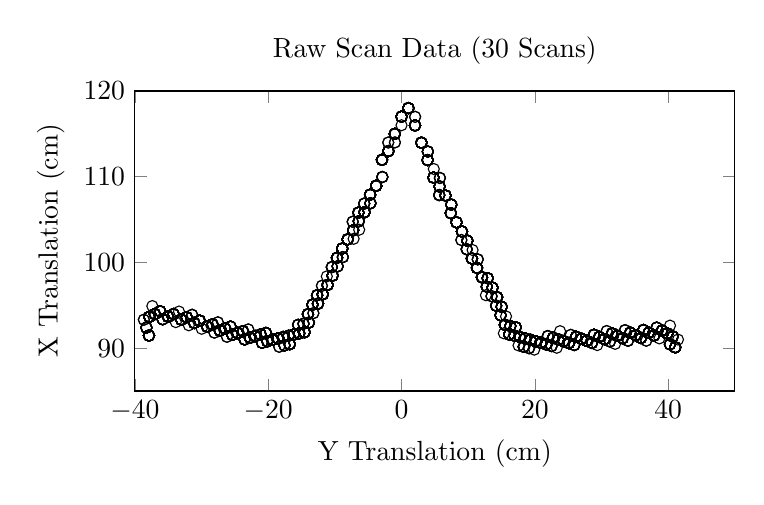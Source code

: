 % This file was created by matlab2tikz v0.4.0.
% Copyright (c) 2008--2013, Nico Schlömer <nico.schloemer@gmail.com>
% All rights reserved.
% 
% The latest updates can be retrieved from
%   http://www.mathworks.com/matlabcentral/fileexchange/22022-matlab2tikz
% where you can also make suggestions and rate matlab2tikz.
% 
% 
% 
\begin{tikzpicture}

\begin{axis}[%
width=3.0in,
height=1.5in,
scale only axis,
xmin=-40,
xmax=50,
xlabel={Y Translation (cm)},
ymin=85,
ymax=120,
ylabel={X Translation (cm)},
title={Raw Scan Data (30 Scans)}
]
\addplot [
color=black,
only marks,
mark=o,
mark options={solid},
forget plot
]
table[row sep=crcr]{
41.055 90.086\\
41.055 90.086\\
41.055 90.086\\
41.469 90.996\\
41.055 90.086\\
41.055 90.086\\
41.055 90.086\\
41.055 90.086\\
41.055 90.086\\
41.055 90.086\\
41.055 90.086\\
41.055 90.086\\
41.055 90.086\\
41.055 90.086\\
41.055 90.086\\
41.055 90.086\\
41.055 90.086\\
41.055 90.086\\
41.055 90.086\\
41.055 90.086\\
41.055 90.086\\
41.055 90.086\\
41.055 90.086\\
41.055 90.086\\
41.055 90.086\\
41.055 90.086\\
41.055 90.086\\
41.055 90.086\\
41.055 90.086\\
41.055 90.086\\
};
\addplot [
color=black,
only marks,
mark=o,
mark options={solid},
forget plot
]
table[row sep=crcr]{
40.674 91.355\\
40.674 91.355\\
40.674 91.355\\
40.674 91.355\\
40.674 91.355\\
40.674 91.355\\
40.674 91.355\\
40.674 91.355\\
40.674 91.355\\
40.674 91.355\\
40.674 91.355\\
40.267 90.441\\
40.267 90.441\\
40.674 91.355\\
40.267 90.441\\
40.674 91.355\\
40.267 90.441\\
40.267 90.441\\
40.674 91.355\\
40.674 91.355\\
40.267 90.441\\
40.674 91.355\\
40.674 91.355\\
40.674 91.355\\
40.267 90.441\\
40.674 91.355\\
40.267 90.441\\
40.674 91.355\\
40.674 91.355\\
40.267 90.441\\
};
\addplot [
color=black,
only marks,
mark=o,
mark options={solid},
forget plot
]
table[row sep=crcr]{
39.875 91.706\\
39.875 91.706\\
39.875 91.706\\
39.875 91.706\\
39.875 91.706\\
39.875 91.706\\
39.875 91.706\\
39.875 91.706\\
40.274 92.623\\
39.875 91.706\\
39.875 91.706\\
39.875 91.706\\
39.875 91.706\\
39.875 91.706\\
39.875 91.706\\
39.875 91.706\\
39.875 91.706\\
39.875 91.706\\
39.875 91.706\\
39.875 91.706\\
39.875 91.706\\
39.875 91.706\\
39.875 91.706\\
39.875 91.706\\
39.875 91.706\\
39.875 91.706\\
39.875 91.706\\
39.875 91.706\\
39.875 91.706\\
39.875 91.706\\
};
\addplot [
color=black,
only marks,
mark=o,
mark options={solid},
forget plot
]
table[row sep=crcr]{
39.073 92.05\\
39.073 92.05\\
39.073 92.05\\
39.073 92.05\\
39.073 92.05\\
39.073 92.05\\
39.073 92.05\\
39.073 92.05\\
39.073 92.05\\
39.073 92.05\\
39.073 92.05\\
39.073 92.05\\
39.073 92.05\\
39.073 92.05\\
39.073 92.05\\
39.073 92.05\\
39.073 92.05\\
39.073 92.05\\
39.073 92.05\\
39.073 92.05\\
39.073 92.05\\
39.073 92.05\\
39.073 92.05\\
38.682 91.13\\
39.073 92.05\\
39.073 92.05\\
39.073 92.05\\
39.073 92.05\\
39.073 92.05\\
39.073 92.05\\
};
\addplot [
color=black,
only marks,
mark=o,
mark options={solid},
forget plot
]
table[row sep=crcr]{
37.886 91.464\\
38.268 92.388\\
37.886 91.464\\
38.268 92.388\\
37.886 91.464\\
37.886 91.464\\
37.886 91.464\\
37.886 91.464\\
38.268 92.388\\
38.268 92.388\\
37.886 91.464\\
37.886 91.464\\
37.886 91.464\\
37.886 91.464\\
37.886 91.464\\
37.886 91.464\\
37.886 91.464\\
38.268 92.388\\
38.268 92.388\\
37.886 91.464\\
37.886 91.464\\
37.886 91.464\\
37.886 91.464\\
37.886 91.464\\
37.886 91.464\\
37.886 91.464\\
37.886 91.464\\
37.886 91.464\\
37.886 91.464\\
37.886 91.464\\
};
\addplot [
color=black,
only marks,
mark=o,
mark options={solid},
forget plot
]
table[row sep=crcr]{
37.086 91.791\\
37.086 91.791\\
37.086 91.791\\
37.086 91.791\\
37.086 91.791\\
37.086 91.791\\
37.086 91.791\\
37.086 91.791\\
37.086 91.791\\
37.086 91.791\\
37.086 91.791\\
37.086 91.791\\
36.711 90.864\\
37.086 91.791\\
37.086 91.791\\
37.086 91.791\\
37.086 91.791\\
37.086 91.791\\
37.086 91.791\\
37.086 91.791\\
37.086 91.791\\
37.086 91.791\\
37.086 91.791\\
37.086 91.791\\
37.086 91.791\\
37.086 91.791\\
37.086 91.791\\
37.086 91.791\\
36.711 90.864\\
37.086 91.791\\
};
\addplot [
color=black,
only marks,
mark=o,
mark options={solid},
forget plot
]
table[row sep=crcr]{
35.917 91.181\\
36.284 92.111\\
36.284 92.111\\
36.284 92.111\\
35.917 91.181\\
35.917 91.181\\
36.284 92.111\\
35.917 91.181\\
36.284 92.111\\
35.917 91.181\\
35.917 91.181\\
36.284 92.111\\
35.917 91.181\\
35.917 91.181\\
36.284 92.111\\
35.917 91.181\\
36.284 92.111\\
36.284 92.111\\
36.284 92.111\\
35.917 91.181\\
35.917 91.181\\
36.284 92.111\\
36.284 92.111\\
36.284 92.111\\
36.284 92.111\\
35.917 91.181\\
36.284 92.111\\
35.917 91.181\\
35.917 91.181\\
35.917 91.181\\
};
\addplot [
color=black,
only marks,
mark=o,
mark options={solid},
forget plot
]
table[row sep=crcr]{
35.12 91.491\\
35.12 91.491\\
35.12 91.491\\
35.12 91.491\\
35.12 91.491\\
35.12 91.491\\
35.12 91.491\\
35.12 91.491\\
35.12 91.491\\
35.12 91.491\\
35.12 91.491\\
35.12 91.491\\
35.12 91.491\\
35.12 91.491\\
35.12 91.491\\
35.12 91.491\\
35.12 91.491\\
35.12 91.491\\
35.12 91.491\\
35.12 91.491\\
35.12 91.491\\
35.12 91.491\\
35.12 91.491\\
35.12 91.491\\
35.12 91.491\\
35.12 91.491\\
35.12 91.491\\
35.12 91.491\\
35.12 91.491\\
35.12 91.491\\
};
\addplot [
color=black,
only marks,
mark=o,
mark options={solid},
forget plot
]
table[row sep=crcr]{
34.32 91.794\\
34.32 91.794\\
34.32 91.794\\
34.32 91.794\\
34.32 91.794\\
34.32 91.794\\
34.32 91.794\\
34.32 91.794\\
34.32 91.794\\
34.32 91.794\\
34.32 91.794\\
33.97 90.857\\
34.32 91.794\\
34.32 91.794\\
34.32 91.794\\
33.97 90.857\\
34.32 91.794\\
34.32 91.794\\
34.32 91.794\\
34.32 91.794\\
34.32 91.794\\
34.32 91.794\\
34.32 91.794\\
34.32 91.794\\
34.32 91.794\\
34.32 91.794\\
34.32 91.794\\
33.97 90.857\\
34.32 91.794\\
33.97 90.857\\
};
\addplot [
color=black,
only marks,
mark=o,
mark options={solid},
forget plot
]
table[row sep=crcr]{
33.518 92.09\\
33.176 91.15\\
33.176 91.15\\
33.176 91.15\\
33.176 91.15\\
33.176 91.15\\
33.176 91.15\\
33.176 91.15\\
33.176 91.15\\
33.176 91.15\\
33.176 91.15\\
33.176 91.15\\
33.176 91.15\\
33.176 91.15\\
33.176 91.15\\
33.176 91.15\\
33.518 92.09\\
33.176 91.15\\
33.176 91.15\\
33.176 91.15\\
33.176 91.15\\
33.176 91.15\\
33.176 91.15\\
33.176 91.15\\
33.176 91.15\\
33.176 91.15\\
33.176 91.15\\
33.176 91.15\\
33.176 91.15\\
33.518 92.09\\
};
\addplot [
color=black,
only marks,
mark=o,
mark options={solid},
forget plot
]
table[row sep=crcr]{
32.379 91.436\\
32.379 91.436\\
32.379 91.436\\
32.379 91.436\\
32.379 91.436\\
32.379 91.436\\
32.379 91.436\\
32.045 90.494\\
32.379 91.436\\
32.379 91.436\\
32.379 91.436\\
32.379 91.436\\
32.379 91.436\\
32.379 91.436\\
32.379 91.436\\
32.379 91.436\\
32.379 91.436\\
32.379 91.436\\
32.379 91.436\\
32.379 91.436\\
32.379 91.436\\
32.379 91.436\\
32.379 91.436\\
32.379 91.436\\
32.379 91.436\\
32.379 91.436\\
32.379 91.436\\
32.379 91.436\\
32.379 91.436\\
32.379 91.436\\
};
\addplot [
color=black,
only marks,
mark=o,
mark options={solid},
forget plot
]
table[row sep=crcr]{
31.58 91.715\\
31.58 91.715\\
31.58 91.715\\
31.58 91.715\\
31.58 91.715\\
31.58 91.715\\
31.255 90.77\\
31.58 91.715\\
31.58 91.715\\
31.255 90.77\\
31.58 91.715\\
31.58 91.715\\
31.255 90.77\\
31.58 91.715\\
31.58 91.715\\
31.58 91.715\\
31.58 91.715\\
31.58 91.715\\
31.58 91.715\\
31.58 91.715\\
31.58 91.715\\
31.58 91.715\\
31.58 91.715\\
31.58 91.715\\
31.255 90.77\\
31.58 91.715\\
31.58 91.715\\
31.58 91.715\\
31.58 91.715\\
31.58 91.715\\
};
\addplot [
color=black,
only marks,
mark=o,
mark options={solid},
forget plot
]
table[row sep=crcr]{
30.461 91.039\\
30.461 91.039\\
30.461 91.039\\
30.779 91.987\\
30.461 91.039\\
30.461 91.039\\
30.461 91.039\\
30.461 91.039\\
30.461 91.039\\
30.461 91.039\\
30.461 91.039\\
30.461 91.039\\
30.461 91.039\\
30.461 91.039\\
30.461 91.039\\
30.461 91.039\\
30.461 91.039\\
30.461 91.039\\
30.461 91.039\\
30.461 91.039\\
30.461 91.039\\
30.779 91.987\\
30.461 91.039\\
30.461 91.039\\
30.461 91.039\\
30.461 91.039\\
30.461 91.039\\
30.461 91.039\\
30.461 91.039\\
30.461 91.039\\
};
\addplot [
color=black,
only marks,
mark=o,
mark options={solid},
forget plot
]
table[row sep=crcr]{
29.666 91.301\\
29.666 91.301\\
29.666 91.301\\
29.666 91.301\\
29.666 91.301\\
29.666 91.301\\
29.666 91.301\\
29.357 90.35\\
29.666 91.301\\
29.666 91.301\\
29.666 91.301\\
29.666 91.301\\
29.666 91.301\\
29.666 91.301\\
29.666 91.301\\
29.666 91.301\\
29.666 91.301\\
29.666 91.301\\
29.666 91.301\\
29.666 91.301\\
29.666 91.301\\
29.666 91.301\\
29.666 91.301\\
29.666 91.301\\
29.666 91.301\\
29.666 91.301\\
29.666 91.301\\
29.666 91.301\\
29.666 91.301\\
29.666 91.301\\
};
\addplot [
color=black,
only marks,
mark=o,
mark options={solid},
forget plot
]
table[row sep=crcr]{
28.868 91.557\\
28.868 91.557\\
28.567 90.603\\
28.868 91.557\\
28.567 90.603\\
28.868 91.557\\
28.567 90.603\\
28.567 90.603\\
28.868 91.557\\
28.868 91.557\\
28.868 91.557\\
28.868 91.557\\
28.868 91.557\\
28.868 91.557\\
28.567 90.603\\
28.567 90.603\\
28.868 91.557\\
28.567 90.603\\
28.567 90.603\\
28.868 91.557\\
28.868 91.557\\
28.868 91.557\\
28.868 91.557\\
28.868 91.557\\
28.567 90.603\\
28.868 91.557\\
28.868 91.557\\
28.567 90.603\\
28.868 91.557\\
28.567 90.603\\
};
\addplot [
color=black,
only marks,
mark=o,
mark options={solid},
forget plot
]
table[row sep=crcr]{
27.775 90.849\\
27.775 90.849\\
27.775 90.849\\
27.775 90.849\\
27.775 90.849\\
27.775 90.849\\
27.775 90.849\\
27.775 90.849\\
27.775 90.849\\
27.775 90.849\\
27.775 90.849\\
27.775 90.849\\
27.775 90.849\\
27.775 90.849\\
27.775 90.849\\
27.775 90.849\\
27.775 90.849\\
27.775 90.849\\
27.775 90.849\\
27.775 90.849\\
27.775 90.849\\
27.775 90.849\\
27.775 90.849\\
27.775 90.849\\
27.775 90.849\\
27.775 90.849\\
27.775 90.849\\
27.775 90.849\\
27.775 90.849\\
27.775 90.849\\
};
\addplot [
color=black,
only marks,
mark=o,
mark options={solid},
forget plot
]
table[row sep=crcr]{
26.981 91.088\\
26.981 91.088\\
26.981 91.088\\
26.981 91.088\\
26.981 91.088\\
26.981 91.088\\
26.981 91.088\\
26.981 91.088\\
26.981 91.088\\
26.981 91.088\\
26.981 91.088\\
26.981 91.088\\
26.981 91.088\\
26.981 91.088\\
26.981 91.088\\
26.981 91.088\\
26.981 91.088\\
26.981 91.088\\
26.981 91.088\\
26.981 91.088\\
26.981 91.088\\
26.981 91.088\\
26.981 91.088\\
26.981 91.088\\
26.981 91.088\\
26.981 91.088\\
26.981 91.088\\
26.981 91.088\\
26.981 91.088\\
26.981 91.088\\
};
\addplot [
color=black,
only marks,
mark=o,
mark options={solid},
forget plot
]
table[row sep=crcr]{
25.91 90.359\\
26.186 91.32\\
25.91 90.359\\
26.186 91.32\\
26.186 91.32\\
26.186 91.32\\
26.186 91.32\\
26.186 91.32\\
25.91 90.359\\
25.91 90.359\\
26.186 91.32\\
26.186 91.32\\
26.186 91.32\\
25.91 90.359\\
25.91 90.359\\
26.186 91.32\\
26.186 91.32\\
26.186 91.32\\
26.186 91.32\\
26.186 91.32\\
26.186 91.32\\
26.186 91.32\\
25.91 90.359\\
26.186 91.32\\
26.186 91.32\\
26.186 91.32\\
26.186 91.32\\
26.186 91.32\\
26.186 91.32\\
26.186 91.32\\
};
\addplot [
color=black,
only marks,
mark=o,
mark options={solid},
forget plot
]
table[row sep=crcr]{
25.12 90.581\\
25.388 91.545\\
25.388 91.545\\
25.12 90.581\\
25.12 90.581\\
25.12 90.581\\
25.12 90.581\\
25.12 90.581\\
25.12 90.581\\
25.12 90.581\\
25.12 90.581\\
25.12 90.581\\
25.12 90.581\\
25.12 90.581\\
25.12 90.581\\
25.12 90.581\\
25.12 90.581\\
25.12 90.581\\
25.12 90.581\\
25.12 90.581\\
25.12 90.581\\
25.12 90.581\\
25.12 90.581\\
25.12 90.581\\
25.12 90.581\\
25.12 90.581\\
25.12 90.581\\
25.12 90.581\\
25.12 90.581\\
25.12 90.581\\
};
\addplot [
color=black,
only marks,
mark=o,
mark options={solid},
forget plot
]
table[row sep=crcr]{
24.329 90.797\\
24.329 90.797\\
24.329 90.797\\
24.329 90.797\\
24.329 90.797\\
24.329 90.797\\
24.329 90.797\\
24.329 90.797\\
24.329 90.797\\
24.329 90.797\\
24.329 90.797\\
24.329 90.797\\
24.329 90.797\\
24.329 90.797\\
24.329 90.797\\
24.329 90.797\\
24.329 90.797\\
24.329 90.797\\
24.329 90.797\\
24.329 90.797\\
24.329 90.797\\
24.329 90.797\\
24.329 90.797\\
24.329 90.797\\
24.329 90.797\\
24.329 90.797\\
24.329 90.797\\
24.329 90.797\\
24.329 90.797\\
24.329 90.797\\
};
\addplot [
color=black,
only marks,
mark=o,
mark options={solid},
forget plot
]
table[row sep=crcr]{
23.786 91.974\\
23.536 91.006\\
23.536 91.006\\
23.536 91.006\\
23.536 91.006\\
23.536 91.006\\
23.536 91.006\\
23.536 91.006\\
23.536 91.006\\
23.536 91.006\\
23.536 91.006\\
23.536 91.006\\
23.536 91.006\\
23.536 91.006\\
23.536 91.006\\
23.536 91.006\\
23.536 91.006\\
23.536 91.006\\
23.285 90.038\\
23.536 91.006\\
23.536 91.006\\
23.536 91.006\\
23.536 91.006\\
23.536 91.006\\
23.536 91.006\\
23.536 91.006\\
23.536 91.006\\
23.536 91.006\\
23.536 91.006\\
23.536 91.006\\
};
\addplot [
color=black,
only marks,
mark=o,
mark options={solid},
forget plot
]
table[row sep=crcr]{
22.741 91.208\\
22.741 91.208\\
22.741 91.208\\
22.499 90.237\\
22.741 91.208\\
22.741 91.208\\
22.741 91.208\\
22.741 91.208\\
22.499 90.237\\
22.741 91.208\\
22.741 91.208\\
22.741 91.208\\
22.741 91.208\\
22.741 91.208\\
22.741 91.208\\
22.499 90.237\\
22.741 91.208\\
22.741 91.208\\
22.741 91.208\\
22.741 91.208\\
22.499 90.237\\
22.499 90.237\\
22.741 91.208\\
22.741 91.208\\
22.741 91.208\\
22.741 91.208\\
22.741 91.208\\
22.741 91.208\\
22.741 91.208\\
22.741 91.208\\
};
\addplot [
color=black,
only marks,
mark=o,
mark options={solid},
forget plot
]
table[row sep=crcr]{
21.71 90.43\\
21.71 90.43\\
21.71 90.43\\
21.71 90.43\\
21.944 91.403\\
21.71 90.43\\
21.71 90.43\\
21.944 91.403\\
21.71 90.43\\
21.71 90.43\\
21.71 90.43\\
21.71 90.43\\
21.71 90.43\\
21.71 90.43\\
21.71 90.43\\
21.71 90.43\\
21.71 90.43\\
21.71 90.43\\
21.71 90.43\\
21.71 90.43\\
21.71 90.43\\
21.71 90.43\\
21.71 90.43\\
21.944 91.403\\
21.71 90.43\\
21.71 90.43\\
21.944 91.403\\
21.71 90.43\\
21.71 90.43\\
21.71 90.43\\
};
\addplot [
color=black,
only marks,
mark=o,
mark options={solid},
forget plot
]
table[row sep=crcr]{
20.92 90.616\\
20.92 90.616\\
20.92 90.616\\
20.92 90.616\\
20.92 90.616\\
20.92 90.616\\
20.92 90.616\\
20.92 90.616\\
20.92 90.616\\
20.92 90.616\\
20.92 90.616\\
20.92 90.616\\
20.92 90.616\\
20.92 90.616\\
20.92 90.616\\
20.92 90.616\\
20.92 90.616\\
20.92 90.616\\
20.92 90.616\\
20.92 90.616\\
20.92 90.616\\
20.92 90.616\\
20.92 90.616\\
20.92 90.616\\
20.92 90.616\\
20.92 90.616\\
20.92 90.616\\
20.92 90.616\\
20.92 90.616\\
20.92 90.616\\
};
\addplot [
color=black,
only marks,
mark=o,
mark options={solid},
forget plot
]
table[row sep=crcr]{
20.129 90.796\\
20.129 90.796\\
20.129 90.796\\
20.129 90.796\\
20.129 90.796\\
20.129 90.796\\
20.129 90.796\\
19.912 89.819\\
20.129 90.796\\
20.129 90.796\\
20.129 90.796\\
20.129 90.796\\
20.129 90.796\\
20.129 90.796\\
20.129 90.796\\
20.129 90.796\\
20.129 90.796\\
20.129 90.796\\
20.129 90.796\\
20.129 90.796\\
20.129 90.796\\
20.129 90.796\\
20.129 90.796\\
20.129 90.796\\
20.129 90.796\\
20.129 90.796\\
20.129 90.796\\
20.129 90.796\\
20.129 90.796\\
20.129 90.796\\
};
\addplot [
color=black,
only marks,
mark=o,
mark options={solid},
forget plot
]
table[row sep=crcr]{
19.336 90.968\\
19.336 90.968\\
19.336 90.968\\
19.336 90.968\\
19.336 90.968\\
19.336 90.968\\
19.336 90.968\\
19.128 89.99\\
19.336 90.968\\
19.336 90.968\\
19.128 89.99\\
19.336 90.968\\
19.336 90.968\\
19.336 90.968\\
19.336 90.968\\
19.128 89.99\\
19.336 90.968\\
19.336 90.968\\
19.336 90.968\\
19.336 90.968\\
19.336 90.968\\
19.336 90.968\\
19.336 90.968\\
19.336 90.968\\
19.336 90.968\\
19.336 90.968\\
19.128 89.99\\
19.336 90.968\\
19.336 90.968\\
19.336 90.968\\
};
\addplot [
color=black,
only marks,
mark=o,
mark options={solid},
forget plot
]
table[row sep=crcr]{
18.342 90.153\\
18.342 90.153\\
18.342 90.153\\
18.541 91.133\\
18.342 90.153\\
18.541 91.133\\
18.342 90.153\\
18.541 91.133\\
18.541 91.133\\
18.541 91.133\\
18.342 90.153\\
18.342 90.153\\
18.541 91.133\\
18.342 90.153\\
18.342 90.153\\
18.541 91.133\\
18.342 90.153\\
18.541 91.133\\
18.342 90.153\\
18.342 90.153\\
18.342 90.153\\
18.342 90.153\\
18.342 90.153\\
18.541 91.133\\
18.342 90.153\\
18.342 90.153\\
18.541 91.133\\
18.541 91.133\\
18.342 90.153\\
18.541 91.133\\
};
\addplot [
color=black,
only marks,
mark=o,
mark options={solid},
forget plot
]
table[row sep=crcr]{
17.745 91.291\\
17.745 91.291\\
17.745 91.291\\
17.745 91.291\\
17.745 91.291\\
17.745 91.291\\
17.745 91.291\\
17.745 91.291\\
17.745 91.291\\
17.745 91.291\\
17.745 91.291\\
17.745 91.291\\
17.745 91.291\\
17.745 91.291\\
17.745 91.291\\
17.745 91.291\\
17.745 91.291\\
17.745 91.291\\
17.745 91.291\\
17.745 91.291\\
17.745 91.291\\
17.745 91.291\\
17.745 91.291\\
17.745 91.291\\
17.745 91.291\\
17.745 91.291\\
17.554 90.31\\
17.745 91.291\\
17.745 91.291\\
17.745 91.291\\
};
\addplot [
color=black,
only marks,
mark=o,
mark options={solid},
forget plot
]
table[row sep=crcr]{
17.13 92.426\\
16.948 91.443\\
16.948 91.443\\
16.948 91.443\\
16.948 91.443\\
16.948 91.443\\
17.13 92.426\\
17.13 92.426\\
17.13 92.426\\
16.948 91.443\\
17.13 92.426\\
17.13 92.426\\
16.948 91.443\\
16.948 91.443\\
17.13 92.426\\
16.948 91.443\\
17.13 92.426\\
17.13 92.426\\
17.13 92.426\\
16.948 91.443\\
16.948 91.443\\
17.13 92.426\\
16.948 91.443\\
17.13 92.426\\
16.948 91.443\\
16.948 91.443\\
17.13 92.426\\
17.13 92.426\\
16.948 91.443\\
16.948 91.443\\
};
\addplot [
color=black,
only marks,
mark=o,
mark options={solid},
forget plot
]
table[row sep=crcr]{
16.323 92.572\\
16.323 92.572\\
16.149 91.587\\
16.323 92.572\\
16.149 91.587\\
16.323 92.572\\
16.149 91.587\\
16.149 91.587\\
16.149 91.587\\
16.149 91.587\\
16.323 92.572\\
16.149 91.587\\
16.149 91.587\\
16.149 91.587\\
16.149 91.587\\
16.149 91.587\\
16.149 91.587\\
16.149 91.587\\
16.323 92.572\\
16.149 91.587\\
16.323 92.572\\
16.149 91.587\\
16.323 92.572\\
16.323 92.572\\
16.149 91.587\\
16.149 91.587\\
16.149 91.587\\
16.149 91.587\\
16.323 92.572\\
16.149 91.587\\
};
\addplot [
color=black,
only marks,
mark=o,
mark options={solid},
forget plot
]
table[row sep=crcr]{
15.514 92.711\\
15.514 92.711\\
15.514 92.711\\
15.514 92.711\\
15.514 92.711\\
15.514 92.711\\
15.514 92.711\\
15.514 92.711\\
15.514 92.711\\
15.514 92.711\\
15.514 92.711\\
15.514 92.711\\
15.514 92.711\\
15.514 92.711\\
15.514 92.711\\
15.514 92.711\\
15.514 92.711\\
15.514 92.711\\
15.68 93.697\\
15.514 92.711\\
15.514 92.711\\
15.349 91.725\\
15.514 92.711\\
15.514 92.711\\
15.514 92.711\\
15.514 92.711\\
15.514 92.711\\
15.514 92.711\\
15.514 92.711\\
15.514 92.711\\
};
\addplot [
color=black,
only marks,
mark=o,
mark options={solid},
forget plot
]
table[row sep=crcr]{
15.018 94.818\\
15.018 94.818\\
15.018 94.818\\
15.018 94.818\\
14.861 93.83\\
15.018 94.818\\
14.861 93.83\\
15.018 94.818\\
14.861 93.83\\
15.018 94.818\\
14.861 93.83\\
14.861 93.83\\
14.861 93.83\\
14.861 93.83\\
14.861 93.83\\
14.861 93.83\\
15.018 94.818\\
15.018 94.818\\
14.861 93.83\\
15.018 94.818\\
14.861 93.83\\
14.861 93.83\\
15.018 94.818\\
15.018 94.818\\
14.861 93.83\\
14.861 93.83\\
14.861 93.83\\
15.018 94.818\\
15.018 94.818\\
14.861 93.83\\
};
\addplot [
color=black,
only marks,
mark=o,
mark options={solid},
forget plot
]
table[row sep=crcr]{
14.338 95.935\\
14.19 94.946\\
14.338 95.935\\
14.19 94.946\\
14.19 94.946\\
14.338 95.935\\
14.338 95.935\\
14.338 95.935\\
14.19 94.946\\
14.338 95.935\\
14.338 95.935\\
14.338 95.935\\
14.338 95.935\\
14.19 94.946\\
14.19 94.946\\
14.19 94.946\\
14.338 95.935\\
14.338 95.935\\
14.338 95.935\\
14.338 95.935\\
14.19 94.946\\
14.338 95.935\\
14.338 95.935\\
14.338 95.935\\
14.338 95.935\\
14.338 95.935\\
14.338 95.935\\
14.19 94.946\\
14.338 95.935\\
14.338 95.935\\
};
\addplot [
color=black,
only marks,
mark=o,
mark options={solid},
forget plot
]
table[row sep=crcr]{
13.639 97.046\\
13.639 97.046\\
13.639 97.046\\
13.639 97.046\\
13.639 97.046\\
13.639 97.046\\
13.639 97.046\\
13.5 96.056\\
13.639 97.046\\
13.639 97.046\\
13.639 97.046\\
13.639 97.046\\
13.639 97.046\\
13.639 97.046\\
13.639 97.046\\
13.639 97.046\\
13.639 97.046\\
13.639 97.046\\
13.639 97.046\\
13.639 97.046\\
13.639 97.046\\
13.639 97.046\\
13.639 97.046\\
13.639 97.046\\
13.639 97.046\\
13.5 96.056\\
13.639 97.046\\
13.639 97.046\\
13.639 97.046\\
13.5 96.056\\
};
\addplot [
color=black,
only marks,
mark=o,
mark options={solid},
forget plot
]
table[row sep=crcr]{
12.922 98.153\\
12.922 98.153\\
12.922 98.153\\
12.922 98.153\\
12.661 96.17\\
12.792 97.162\\
12.922 98.153\\
12.922 98.153\\
12.792 97.162\\
12.922 98.153\\
12.792 97.162\\
12.792 97.162\\
12.792 97.162\\
12.792 97.162\\
12.792 97.162\\
12.922 98.153\\
12.922 98.153\\
12.922 98.153\\
12.922 98.153\\
12.792 97.162\\
12.792 97.162\\
12.922 98.153\\
12.792 97.162\\
12.792 97.162\\
12.922 98.153\\
12.792 97.162\\
12.922 98.153\\
12.792 97.162\\
12.792 97.162\\
12.922 98.153\\
};
\addplot [
color=black,
only marks,
mark=o,
mark options={solid},
forget plot
]
table[row sep=crcr]{
12.065 98.262\\
12.065 98.262\\
12.065 98.262\\
12.065 98.262\\
12.065 98.262\\
12.065 98.262\\
12.065 98.262\\
12.065 98.262\\
12.065 98.262\\
12.065 98.262\\
12.065 98.262\\
12.065 98.262\\
12.065 98.262\\
12.065 98.262\\
12.065 98.262\\
12.065 98.262\\
12.065 98.262\\
12.065 98.262\\
12.065 98.262\\
12.065 98.262\\
12.065 98.262\\
12.065 98.262\\
12.065 98.262\\
12.065 98.262\\
12.065 98.262\\
12.065 98.262\\
12.065 98.262\\
12.065 98.262\\
12.065 98.262\\
12.065 98.262\\
};
\addplot [
color=black,
only marks,
mark=o,
mark options={solid},
forget plot
]
table[row sep=crcr]{
11.32 99.357\\
11.32 99.357\\
11.32 99.357\\
11.434 100.351\\
11.32 99.357\\
11.32 99.357\\
11.32 99.357\\
11.434 100.351\\
11.32 99.357\\
11.32 99.357\\
11.32 99.357\\
11.32 99.357\\
11.32 99.357\\
11.32 99.357\\
11.32 99.357\\
11.32 99.357\\
11.32 99.357\\
11.32 99.357\\
11.434 100.351\\
11.32 99.357\\
11.32 99.357\\
11.32 99.357\\
11.32 99.357\\
11.32 99.357\\
11.32 99.357\\
11.32 99.357\\
11.32 99.357\\
11.32 99.357\\
11.32 99.357\\
11.32 99.357\\
};
\addplot [
color=black,
only marks,
mark=o,
mark options={solid},
forget plot
]
table[row sep=crcr]{
10.557 100.447\\
10.557 100.447\\
10.662 101.441\\
10.557 100.447\\
10.557 100.447\\
10.557 100.447\\
10.557 100.447\\
10.557 100.447\\
10.557 100.447\\
10.557 100.447\\
10.557 100.447\\
10.557 100.447\\
10.557 100.447\\
10.557 100.447\\
10.557 100.447\\
10.557 100.447\\
10.557 100.447\\
10.557 100.447\\
10.557 100.447\\
10.557 100.447\\
10.557 100.447\\
10.557 100.447\\
10.557 100.447\\
10.557 100.447\\
10.557 100.447\\
10.557 100.447\\
10.557 100.447\\
10.557 100.447\\
10.557 100.447\\
10.557 100.447\\
};
\addplot [
color=black,
only marks,
mark=o,
mark options={solid},
forget plot
]
table[row sep=crcr]{
9.872 102.526\\
9.872 102.526\\
9.872 102.526\\
9.872 102.526\\
9.872 102.526\\
9.872 102.526\\
9.872 102.526\\
9.872 102.526\\
9.872 102.526\\
9.872 102.526\\
9.776 101.53\\
9.872 102.526\\
9.872 102.526\\
9.872 102.526\\
9.872 102.526\\
9.776 101.53\\
9.776 101.53\\
9.776 101.53\\
9.872 102.526\\
9.872 102.526\\
9.872 102.526\\
9.872 102.526\\
9.872 102.526\\
9.776 101.53\\
9.872 102.526\\
9.872 102.526\\
9.872 102.526\\
9.872 102.526\\
9.872 102.526\\
9.776 101.53\\
};
\addplot [
color=black,
only marks,
mark=o,
mark options={solid},
forget plot
]
table[row sep=crcr]{
9.064 103.604\\
9.064 103.604\\
9.064 103.604\\
9.064 103.604\\
9.064 103.604\\
9.064 103.604\\
9.064 103.604\\
9.064 103.604\\
9.064 103.604\\
9.064 103.604\\
9.064 103.604\\
8.977 102.608\\
9.064 103.604\\
9.064 103.604\\
9.064 103.604\\
9.064 103.604\\
9.064 103.604\\
9.064 103.604\\
9.064 103.604\\
9.064 103.604\\
9.064 103.604\\
9.064 103.604\\
9.064 103.604\\
9.064 103.604\\
9.064 103.604\\
9.064 103.604\\
9.064 103.604\\
9.064 103.604\\
8.977 102.608\\
9.064 103.604\\
};
\addplot [
color=black,
only marks,
mark=o,
mark options={solid},
forget plot
]
table[row sep=crcr]{
8.238 104.676\\
8.238 104.676\\
8.238 104.676\\
8.238 104.676\\
8.238 104.676\\
8.238 104.676\\
8.238 104.676\\
8.238 104.676\\
8.238 104.676\\
8.238 104.676\\
8.238 104.676\\
8.238 104.676\\
8.238 104.676\\
8.238 104.676\\
8.238 104.676\\
8.238 104.676\\
8.238 104.676\\
8.238 104.676\\
8.238 104.676\\
8.238 104.676\\
8.238 104.676\\
8.238 104.676\\
8.238 104.676\\
8.238 104.676\\
8.238 104.676\\
8.238 104.676\\
8.238 104.676\\
8.238 104.676\\
8.238 104.676\\
8.238 104.676\\
};
\addplot [
color=black,
only marks,
mark=o,
mark options={solid},
forget plot
]
table[row sep=crcr]{
7.464 106.739\\
7.394 105.742\\
7.464 106.739\\
7.394 105.742\\
7.394 105.742\\
7.394 105.742\\
7.394 105.742\\
7.394 105.742\\
7.394 105.742\\
7.394 105.742\\
7.464 106.739\\
7.394 105.742\\
7.394 105.742\\
7.464 106.739\\
7.394 105.742\\
7.394 105.742\\
7.464 106.739\\
7.394 105.742\\
7.464 106.739\\
7.464 106.739\\
7.464 106.739\\
7.464 106.739\\
7.394 105.742\\
7.394 105.742\\
7.464 106.739\\
7.394 105.742\\
7.464 106.739\\
7.464 106.739\\
7.464 106.739\\
7.394 105.742\\
};
\addplot [
color=black,
only marks,
mark=o,
mark options={solid},
forget plot
]
table[row sep=crcr]{
6.593 107.799\\
6.593 107.799\\
6.593 107.799\\
6.593 107.799\\
6.593 107.799\\
6.593 107.799\\
6.593 107.799\\
6.593 107.799\\
6.593 107.799\\
6.593 107.799\\
6.593 107.799\\
6.593 107.799\\
6.593 107.799\\
6.593 107.799\\
6.593 107.799\\
6.593 107.799\\
6.593 107.799\\
6.593 107.799\\
6.593 107.799\\
6.593 107.799\\
6.593 107.799\\
6.593 107.799\\
6.593 107.799\\
6.593 107.799\\
6.593 107.799\\
6.593 107.799\\
6.593 107.799\\
6.593 107.799\\
6.593 107.799\\
6.593 107.799\\
};
\addplot [
color=black,
only marks,
mark=o,
mark options={solid},
forget plot
]
table[row sep=crcr]{
5.705 108.851\\
5.705 108.851\\
5.705 108.851\\
5.705 108.851\\
5.705 108.851\\
5.705 108.851\\
5.705 108.851\\
5.705 108.851\\
5.652 107.852\\
5.705 108.851\\
5.652 107.852\\
5.652 107.852\\
5.705 108.851\\
5.757 109.849\\
5.705 108.851\\
5.705 108.851\\
5.705 108.851\\
5.757 109.849\\
5.705 108.851\\
5.705 108.851\\
5.705 108.851\\
5.652 107.852\\
5.705 108.851\\
5.652 107.852\\
5.652 107.852\\
5.705 108.851\\
5.705 108.851\\
5.705 108.851\\
5.757 109.849\\
5.652 107.852\\
};
\addplot [
color=black,
only marks,
mark=o,
mark options={solid},
forget plot
]
table[row sep=crcr]{
4.798 109.895\\
4.798 109.895\\
4.798 109.895\\
4.798 109.895\\
4.798 109.895\\
4.798 109.895\\
4.842 110.894\\
4.798 109.895\\
4.798 109.895\\
4.798 109.895\\
4.798 109.895\\
4.798 109.895\\
4.798 109.895\\
4.798 109.895\\
4.798 109.895\\
4.798 109.895\\
4.798 109.895\\
4.798 109.895\\
4.798 109.895\\
4.798 109.895\\
4.798 109.895\\
4.798 109.895\\
4.798 109.895\\
4.798 109.895\\
4.798 109.895\\
4.798 109.895\\
4.798 109.895\\
4.798 109.895\\
4.798 109.895\\
4.798 109.895\\
};
\addplot [
color=black,
only marks,
mark=o,
mark options={solid},
forget plot
]
table[row sep=crcr]{
3.944 112.931\\
3.909 111.932\\
3.909 111.932\\
3.909 111.932\\
3.909 111.932\\
3.909 111.932\\
3.909 111.932\\
3.909 111.932\\
3.909 111.932\\
3.944 112.931\\
3.909 111.932\\
3.909 111.932\\
3.909 111.932\\
3.909 111.932\\
3.944 112.931\\
3.944 112.931\\
3.909 111.932\\
3.909 111.932\\
3.944 112.931\\
3.909 111.932\\
3.909 111.932\\
3.909 111.932\\
3.944 112.931\\
3.909 111.932\\
3.909 111.932\\
3.909 111.932\\
3.944 112.931\\
3.944 112.931\\
3.909 111.932\\
3.909 111.932\\
};
\addplot [
color=black,
only marks,
mark=o,
mark options={solid},
forget plot
]
table[row sep=crcr]{
2.984 113.961\\
2.984 113.961\\
2.984 113.961\\
2.984 113.961\\
2.984 113.961\\
2.984 113.961\\
2.984 113.961\\
2.984 113.961\\
2.984 113.961\\
2.984 113.961\\
2.984 113.961\\
2.984 113.961\\
2.984 113.961\\
2.984 113.961\\
2.984 113.961\\
2.984 113.961\\
2.984 113.961\\
2.984 113.961\\
2.984 113.961\\
2.984 113.961\\
2.984 113.961\\
2.984 113.961\\
2.984 113.961\\
2.984 113.961\\
2.984 113.961\\
2.984 113.961\\
2.984 113.961\\
2.984 113.961\\
2.984 113.961\\
2.984 113.961\\
};
\addplot [
color=black,
only marks,
mark=o,
mark options={solid},
forget plot
]
table[row sep=crcr]{
2.024 115.982\\
2.024 115.982\\
2.024 115.982\\
2.024 115.982\\
2.024 115.982\\
2.024 115.982\\
2.024 115.982\\
2.024 115.982\\
2.024 115.982\\
2.024 115.982\\
2.024 115.982\\
2.024 115.982\\
2.024 115.982\\
2.024 115.982\\
2.024 115.982\\
2.024 115.982\\
2.024 115.982\\
2.024 115.982\\
2.024 115.982\\
2.024 115.982\\
2.024 115.982\\
2.024 115.982\\
2.042 116.982\\
2.024 115.982\\
2.024 115.982\\
2.042 116.982\\
2.024 115.982\\
2.024 115.982\\
2.024 115.982\\
2.024 115.982\\
};
\addplot [
color=black,
only marks,
mark=o,
mark options={solid},
forget plot
]
table[row sep=crcr]{
1.03 117.996\\
1.03 117.996\\
1.03 117.996\\
1.03 117.996\\
1.03 117.996\\
1.03 117.996\\
1.03 117.996\\
1.03 117.996\\
1.03 117.996\\
1.03 117.996\\
1.03 117.996\\
1.03 117.996\\
1.03 117.996\\
1.03 117.996\\
1.03 117.996\\
1.03 117.996\\
1.03 117.996\\
1.03 117.996\\
1.03 117.996\\
1.03 117.996\\
1.03 117.996\\
1.03 117.996\\
1.03 117.996\\
1.03 117.996\\
1.03 117.996\\
1.03 117.996\\
1.03 117.996\\
1.03 117.996\\
1.03 117.996\\
1.03 117.996\\
};
\addplot [
color=black,
only marks,
mark=o,
mark options={solid},
forget plot
]
table[row sep=crcr]{
0 117\\
0 117\\
0 117\\
0 117\\
0 117\\
0 117\\
0 117\\
0 117\\
0 117\\
0 117\\
0 117\\
0 117\\
0 117\\
0 117\\
0 117\\
0 117\\
0 117\\
0 117\\
0 117\\
0 117\\
0 117\\
0 117\\
0 116\\
0 117\\
0 117\\
0 117\\
0 117\\
0 117\\
0 117\\
0 117\\
};
\addplot [
color=black,
only marks,
mark=o,
mark options={solid},
forget plot
]
table[row sep=crcr]{
-1.004 114.996\\
-1.004 114.996\\
-1.004 114.996\\
-1.004 114.996\\
-1.004 114.996\\
-1.004 114.996\\
-1.004 114.996\\
-1.004 114.996\\
-1.004 114.996\\
-1.004 114.996\\
-1.004 114.996\\
-1.004 114.996\\
-1.004 114.996\\
-1.004 114.996\\
-1.004 114.996\\
-1.004 114.996\\
-1.004 114.996\\
-1.004 114.996\\
-0.995 113.996\\
-1.004 114.996\\
-1.004 114.996\\
-1.004 114.996\\
-1.004 114.996\\
-0.995 113.996\\
-1.004 114.996\\
-1.004 114.996\\
-1.004 114.996\\
-1.004 114.996\\
-1.004 114.996\\
-1.004 114.996\\
};
\addplot [
color=black,
only marks,
mark=o,
mark options={solid},
forget plot
]
table[row sep=crcr]{
-1.972 112.983\\
-1.972 112.983\\
-1.972 112.983\\
-1.972 112.983\\
-1.972 112.983\\
-1.972 112.983\\
-1.972 112.983\\
-1.972 112.983\\
-1.972 112.983\\
-1.972 112.983\\
-1.972 112.983\\
-1.99 113.983\\
-1.972 112.983\\
-1.972 112.983\\
-1.972 112.983\\
-1.972 112.983\\
-1.972 112.983\\
-1.99 113.983\\
-1.972 112.983\\
-1.972 112.983\\
-1.972 112.983\\
-1.972 112.983\\
-1.972 112.983\\
-1.972 112.983\\
-1.972 112.983\\
-1.972 112.983\\
-1.972 112.983\\
-1.972 112.983\\
-1.972 112.983\\
-1.972 112.983\\
};
\addplot [
color=black,
only marks,
mark=o,
mark options={solid},
forget plot
]
table[row sep=crcr]{
-2.932 111.962\\
-2.932 111.962\\
-2.932 111.962\\
-2.932 111.962\\
-2.932 111.962\\
-2.932 111.962\\
-2.932 111.962\\
-2.879 109.962\\
-2.932 111.962\\
-2.932 111.962\\
-2.879 109.962\\
-2.932 111.962\\
-2.932 111.962\\
-2.932 111.962\\
-2.932 111.962\\
-2.932 111.962\\
-2.879 109.962\\
-2.932 111.962\\
-2.932 111.962\\
-2.932 111.962\\
-2.879 109.962\\
-2.932 111.962\\
-2.932 111.962\\
-2.932 111.962\\
-2.932 111.962\\
-2.932 111.962\\
-2.932 111.962\\
-2.879 109.962\\
-2.932 111.962\\
-2.932 111.962\\
};
\addplot [
color=black,
only marks,
mark=o,
mark options={solid},
forget plot
]
table[row sep=crcr]{
-3.804 108.934\\
-3.804 108.934\\
-3.804 108.934\\
-3.804 108.934\\
-3.804 108.934\\
-3.804 108.934\\
-3.804 108.934\\
-3.804 108.934\\
-3.804 108.934\\
-3.804 108.934\\
-3.804 108.934\\
-3.804 108.934\\
-3.804 108.934\\
-3.804 108.934\\
-3.804 108.934\\
-3.804 108.934\\
-3.804 108.934\\
-3.804 108.934\\
-3.804 108.934\\
-3.804 108.934\\
-3.804 108.934\\
-3.804 108.934\\
-3.804 108.934\\
-3.804 108.934\\
-3.804 108.934\\
-3.804 108.934\\
-3.804 108.934\\
-3.804 108.934\\
-3.804 108.934\\
-3.804 108.934\\
};
\addplot [
color=black,
only marks,
mark=o,
mark options={solid},
forget plot
]
table[row sep=crcr]{
-4.711 107.897\\
-4.667 106.898\\
-4.667 106.898\\
-4.711 107.897\\
-4.667 106.898\\
-4.711 107.897\\
-4.711 107.897\\
-4.711 107.897\\
-4.711 107.897\\
-4.711 107.897\\
-4.667 106.898\\
-4.711 107.897\\
-4.711 107.897\\
-4.711 107.897\\
-4.711 107.897\\
-4.711 107.897\\
-4.667 106.898\\
-4.711 107.897\\
-4.667 106.898\\
-4.711 107.897\\
-4.667 106.898\\
-4.667 106.898\\
-4.711 107.897\\
-4.667 106.898\\
-4.711 107.897\\
-4.711 107.897\\
-4.711 107.897\\
-4.667 106.898\\
-4.711 107.897\\
-4.711 107.897\\
};
\addplot [
color=black,
only marks,
mark=o,
mark options={solid},
forget plot
]
table[row sep=crcr]{
-5.6 106.853\\
-5.548 105.855\\
-5.548 105.855\\
-5.548 105.855\\
-5.548 105.855\\
-5.548 105.855\\
-5.548 105.855\\
-5.548 105.855\\
-5.6 106.853\\
-5.548 105.855\\
-5.548 105.855\\
-5.548 105.855\\
-5.548 105.855\\
-5.548 105.855\\
-5.548 105.855\\
-5.548 105.855\\
-5.548 105.855\\
-5.548 105.855\\
-5.6 106.853\\
-5.548 105.855\\
-5.548 105.855\\
-5.548 105.855\\
-5.6 106.853\\
-5.548 105.855\\
-5.548 105.855\\
-5.548 105.855\\
-5.6 106.853\\
-5.548 105.855\\
-5.548 105.855\\
-5.548 105.855\\
};
\addplot [
color=black,
only marks,
mark=o,
mark options={solid},
forget plot
]
table[row sep=crcr]{
-6.471 105.802\\
-6.41 104.804\\
-6.471 105.802\\
-6.471 105.802\\
-6.41 104.804\\
-6.41 104.804\\
-6.41 104.804\\
-6.471 105.802\\
-6.41 104.804\\
-6.471 105.802\\
-6.41 104.804\\
-6.41 104.804\\
-6.471 105.802\\
-6.41 104.804\\
-6.349 103.806\\
-6.471 105.802\\
-6.41 104.804\\
-6.471 105.802\\
-6.41 104.804\\
-6.471 105.802\\
-6.471 105.802\\
-6.471 105.802\\
-6.471 105.802\\
-6.471 105.802\\
-6.471 105.802\\
-6.471 105.802\\
-6.471 105.802\\
-6.41 104.804\\
-6.471 105.802\\
-6.471 105.802\\
};
\addplot [
color=black,
only marks,
mark=o,
mark options={solid},
forget plot
]
table[row sep=crcr]{
-7.255 103.747\\
-7.255 103.747\\
-7.255 103.747\\
-7.324 104.744\\
-7.255 103.747\\
-7.255 103.747\\
-7.255 103.747\\
-7.324 104.744\\
-7.255 103.747\\
-7.255 103.747\\
-7.255 103.747\\
-7.255 103.747\\
-7.255 103.747\\
-7.255 103.747\\
-7.255 103.747\\
-7.255 103.747\\
-7.255 103.747\\
-7.255 103.747\\
-7.255 103.747\\
-7.255 103.747\\
-7.255 103.747\\
-7.255 103.747\\
-7.255 103.747\\
-7.185 102.749\\
-7.255 103.747\\
-7.255 103.747\\
-7.255 103.747\\
-7.324 104.744\\
-7.255 103.747\\
-7.255 103.747\\
};
\addplot [
color=black,
only marks,
mark=o,
mark options={solid},
forget plot
]
table[row sep=crcr]{
-8.081 102.683\\
-8.081 102.683\\
-8.081 102.683\\
-8.081 102.683\\
-8.081 102.683\\
-8.081 102.683\\
-8.081 102.683\\
-8.081 102.683\\
-8.081 102.683\\
-8.081 102.683\\
-8.081 102.683\\
-8.081 102.683\\
-8.081 102.683\\
-8.081 102.683\\
-8.081 102.683\\
-8.081 102.683\\
-8.081 102.683\\
-8.081 102.683\\
-8.081 102.683\\
-8.081 102.683\\
-8.081 102.683\\
-8.081 102.683\\
-8.081 102.683\\
-8.081 102.683\\
-8.081 102.683\\
-8.081 102.683\\
-8.081 102.683\\
-8.081 102.683\\
-8.081 102.683\\
-8.081 102.683\\
};
\addplot [
color=black,
only marks,
mark=o,
mark options={solid},
forget plot
]
table[row sep=crcr]{
-8.89 101.612\\
-8.89 101.612\\
-8.89 101.612\\
-8.89 101.612\\
-8.89 101.612\\
-8.89 101.612\\
-8.89 101.612\\
-8.89 101.612\\
-8.89 101.612\\
-8.89 101.612\\
-8.803 100.616\\
-8.89 101.612\\
-8.89 101.612\\
-8.89 101.612\\
-8.89 101.612\\
-8.89 101.612\\
-8.89 101.612\\
-8.89 101.612\\
-8.89 101.612\\
-8.89 101.612\\
-8.803 100.616\\
-8.89 101.612\\
-8.89 101.612\\
-8.89 101.612\\
-8.803 100.616\\
-8.803 100.616\\
-8.89 101.612\\
-8.89 101.612\\
-8.89 101.612\\
-8.89 101.612\\
};
\addplot [
color=black,
only marks,
mark=o,
mark options={solid},
forget plot
]
table[row sep=crcr]{
-9.585 99.54\\
-9.68 100.535\\
-9.585 99.54\\
-9.68 100.535\\
-9.68 100.535\\
-9.68 100.535\\
-9.68 100.535\\
-9.68 100.535\\
-9.68 100.535\\
-9.68 100.535\\
-9.68 100.535\\
-9.585 99.54\\
-9.68 100.535\\
-9.68 100.535\\
-9.68 100.535\\
-9.68 100.535\\
-9.585 99.54\\
-9.68 100.535\\
-9.68 100.535\\
-9.68 100.535\\
-9.68 100.535\\
-9.68 100.535\\
-9.585 99.54\\
-9.585 99.54\\
-9.68 100.535\\
-9.68 100.535\\
-9.68 100.535\\
-9.68 100.535\\
-9.68 100.535\\
-9.68 100.535\\
};
\addplot [
color=black,
only marks,
mark=o,
mark options={solid},
forget plot
]
table[row sep=crcr]{
-10.348 98.458\\
-10.453 99.452\\
-10.348 98.458\\
-10.348 98.458\\
-10.348 98.458\\
-10.348 98.458\\
-10.348 98.458\\
-10.348 98.458\\
-10.348 98.458\\
-10.348 98.458\\
-10.348 98.458\\
-10.348 98.458\\
-10.348 98.458\\
-10.453 99.452\\
-10.348 98.458\\
-10.348 98.458\\
-10.348 98.458\\
-10.348 98.458\\
-10.348 98.458\\
-10.348 98.458\\
-10.348 98.458\\
-10.348 98.458\\
-10.348 98.458\\
-10.348 98.458\\
-10.453 99.452\\
-10.453 99.452\\
-10.348 98.458\\
-10.453 99.452\\
-10.348 98.458\\
-10.348 98.458\\
};
\addplot [
color=black,
only marks,
mark=o,
mark options={solid},
forget plot
]
table[row sep=crcr]{
-11.094 97.37\\
-11.094 97.37\\
-11.094 97.37\\
-11.094 97.37\\
-11.094 97.37\\
-11.094 97.37\\
-11.094 97.37\\
-11.094 97.37\\
-11.207 98.364\\
-11.094 97.37\\
-11.094 97.37\\
-11.094 97.37\\
-11.094 97.37\\
-11.094 97.37\\
-11.094 97.37\\
-11.094 97.37\\
-11.094 97.37\\
-11.094 97.37\\
-11.094 97.37\\
-11.094 97.37\\
-11.094 97.37\\
-11.094 97.37\\
-11.094 97.37\\
-11.094 97.37\\
-11.094 97.37\\
-11.094 97.37\\
-11.094 97.37\\
-11.094 97.37\\
-11.094 97.37\\
-11.094 97.37\\
};
\addplot [
color=black,
only marks,
mark=o,
mark options={solid},
forget plot
]
table[row sep=crcr]{
-11.821 96.277\\
-11.821 96.277\\
-11.943 97.27\\
-11.821 96.277\\
-11.821 96.277\\
-11.821 96.277\\
-11.821 96.277\\
-11.821 96.277\\
-11.821 96.277\\
-11.821 96.277\\
-11.821 96.277\\
-11.821 96.277\\
-11.821 96.277\\
-11.821 96.277\\
-11.821 96.277\\
-11.821 96.277\\
-11.821 96.277\\
-11.821 96.277\\
-11.821 96.277\\
-11.821 96.277\\
-11.821 96.277\\
-11.821 96.277\\
-11.821 96.277\\
-11.943 97.27\\
-11.821 96.277\\
-11.821 96.277\\
-11.821 96.277\\
-11.821 96.277\\
-11.821 96.277\\
-11.821 96.277\\
};
\addplot [
color=black,
only marks,
mark=o,
mark options={solid},
forget plot
]
table[row sep=crcr]{
-12.531 95.179\\
-12.661 96.17\\
-12.661 96.17\\
-12.661 96.17\\
-12.661 96.17\\
-12.531 95.179\\
-12.531 95.179\\
-12.661 96.17\\
-12.531 95.179\\
-12.531 95.179\\
-12.531 95.179\\
-12.661 96.17\\
-12.661 96.17\\
-12.531 95.179\\
-12.531 95.179\\
-12.661 96.17\\
-12.531 95.179\\
-12.661 96.17\\
-12.531 95.179\\
-12.531 95.179\\
-12.531 95.179\\
-12.661 96.17\\
-12.531 95.179\\
-12.531 95.179\\
-12.531 95.179\\
-12.661 96.17\\
-12.531 95.179\\
-12.531 95.179\\
-12.661 96.17\\
-12.531 95.179\\
};
\addplot [
color=black,
only marks,
mark=o,
mark options={solid},
forget plot
]
table[row sep=crcr]{
-13.361 95.066\\
-13.361 95.066\\
-13.361 95.066\\
-13.361 95.066\\
-13.361 95.066\\
-13.361 95.066\\
-13.361 95.066\\
-13.361 95.066\\
-13.361 95.066\\
-13.221 94.075\\
-13.361 95.066\\
-13.361 95.066\\
-13.221 94.075\\
-13.361 95.066\\
-13.361 95.066\\
-13.361 95.066\\
-13.361 95.066\\
-13.361 95.066\\
-13.361 95.066\\
-13.361 95.066\\
-13.361 95.066\\
-13.361 95.066\\
-13.361 95.066\\
-13.361 95.066\\
-13.361 95.066\\
-13.361 95.066\\
-13.361 95.066\\
-13.361 95.066\\
-13.361 95.066\\
-13.361 95.066\\
};
\addplot [
color=black,
only marks,
mark=o,
mark options={solid},
forget plot
]
table[row sep=crcr]{
-14.042 93.957\\
-14.042 93.957\\
-13.894 92.967\\
-14.042 93.957\\
-14.042 93.957\\
-13.894 92.967\\
-14.042 93.957\\
-13.894 92.967\\
-14.042 93.957\\
-13.894 92.967\\
-14.042 93.957\\
-14.042 93.957\\
-14.042 93.957\\
-13.894 92.967\\
-13.894 92.967\\
-14.042 93.957\\
-14.042 93.957\\
-14.042 93.957\\
-13.894 92.967\\
-13.894 92.967\\
-13.894 92.967\\
-14.042 93.957\\
-14.042 93.957\\
-14.042 93.957\\
-13.894 92.967\\
-14.042 93.957\\
-13.894 92.967\\
-13.894 92.967\\
-14.042 93.957\\
-14.042 93.957\\
};
\addplot [
color=black,
only marks,
mark=o,
mark options={solid},
forget plot
]
table[row sep=crcr]{
-14.548 91.855\\
-14.548 91.855\\
-14.705 92.843\\
-14.705 92.843\\
-14.548 91.855\\
-14.548 91.855\\
-14.548 91.855\\
-14.548 91.855\\
-14.548 91.855\\
-14.548 91.855\\
-14.548 91.855\\
-14.548 91.855\\
-14.548 91.855\\
-14.705 92.843\\
-14.548 91.855\\
-14.548 91.855\\
-14.705 92.843\\
-14.548 91.855\\
-14.548 91.855\\
-14.548 91.855\\
-14.548 91.855\\
-14.548 91.855\\
-14.705 92.843\\
-14.548 91.855\\
-14.548 91.855\\
-14.548 91.855\\
-14.548 91.855\\
-14.548 91.855\\
-14.548 91.855\\
-14.548 91.855\\
};
\addplot [
color=black,
only marks,
mark=o,
mark options={solid},
forget plot
]
table[row sep=crcr]{
-15.514 92.711\\
-15.349 91.725\\
-15.349 91.725\\
-15.514 92.711\\
-15.349 91.725\\
-15.349 91.725\\
-15.514 92.711\\
-15.349 91.725\\
-15.349 91.725\\
-15.349 91.725\\
-15.514 92.711\\
-15.514 92.711\\
-15.349 91.725\\
-15.349 91.725\\
-15.349 91.725\\
-15.349 91.725\\
-15.349 91.725\\
-15.349 91.725\\
-15.349 91.725\\
-15.349 91.725\\
-15.514 92.711\\
-15.349 91.725\\
-15.349 91.725\\
-15.349 91.725\\
-15.349 91.725\\
-15.349 91.725\\
-15.349 91.725\\
-15.349 91.725\\
-15.349 91.725\\
-15.349 91.725\\
};
\addplot [
color=black,
only marks,
mark=o,
mark options={solid},
forget plot
]
table[row sep=crcr]{
-16.149 91.587\\
-16.149 91.587\\
-16.149 91.587\\
-16.149 91.587\\
-16.149 91.587\\
-16.149 91.587\\
-16.149 91.587\\
-16.149 91.587\\
-16.149 91.587\\
-16.149 91.587\\
-16.149 91.587\\
-16.149 91.587\\
-16.149 91.587\\
-16.149 91.587\\
-16.149 91.587\\
-16.149 91.587\\
-16.149 91.587\\
-16.149 91.587\\
-16.149 91.587\\
-16.149 91.587\\
-16.149 91.587\\
-16.149 91.587\\
-16.149 91.587\\
-16.149 91.587\\
-16.149 91.587\\
-16.149 91.587\\
-16.149 91.587\\
-16.149 91.587\\
-16.149 91.587\\
-16.149 91.587\\
};
\addplot [
color=black,
only marks,
mark=o,
mark options={solid},
forget plot
]
table[row sep=crcr]{
-16.948 91.443\\
-16.766 90.459\\
-16.766 90.459\\
-16.948 91.443\\
-16.766 90.459\\
-16.766 90.459\\
-16.948 91.443\\
-16.766 90.459\\
-16.766 90.459\\
-16.948 91.443\\
-16.766 90.459\\
-16.766 90.459\\
-16.948 91.443\\
-16.766 90.459\\
-16.766 90.459\\
-16.766 90.459\\
-16.948 91.443\\
-16.948 91.443\\
-16.766 90.459\\
-16.766 90.459\\
-16.766 90.459\\
-16.766 90.459\\
-16.766 90.459\\
-16.766 90.459\\
-16.766 90.459\\
-16.766 90.459\\
-16.766 90.459\\
-16.766 90.459\\
-16.766 90.459\\
-16.766 90.459\\
};
\addplot [
color=black,
only marks,
mark=o,
mark options={solid},
forget plot
]
table[row sep=crcr]{
-17.554 90.31\\
-17.745 91.291\\
-17.745 91.291\\
-17.745 91.291\\
-17.745 91.291\\
-17.554 90.31\\
-17.745 91.291\\
-17.745 91.291\\
-17.554 90.31\\
-17.554 90.31\\
-17.745 91.291\\
-17.745 91.291\\
-17.745 91.291\\
-17.554 90.31\\
-17.554 90.31\\
-17.745 91.291\\
-17.745 91.291\\
-17.745 91.291\\
-17.554 90.31\\
-17.745 91.291\\
-17.745 91.291\\
-17.745 91.291\\
-17.745 91.291\\
-17.745 91.291\\
-17.745 91.291\\
-17.745 91.291\\
-17.745 91.291\\
-17.745 91.291\\
-17.554 90.31\\
-17.745 91.291\\
};
\addplot [
color=black,
only marks,
mark=o,
mark options={solid},
forget plot
]
table[row sep=crcr]{
-18.541 91.133\\
-18.541 91.133\\
-18.541 91.133\\
-18.541 91.133\\
-18.541 91.133\\
-18.541 91.133\\
-18.342 90.153\\
-18.541 91.133\\
-18.541 91.133\\
-18.541 91.133\\
-18.541 91.133\\
-18.541 91.133\\
-18.541 91.133\\
-18.541 91.133\\
-18.541 91.133\\
-18.541 91.133\\
-18.342 90.153\\
-18.541 91.133\\
-18.541 91.133\\
-18.541 91.133\\
-18.541 91.133\\
-18.541 91.133\\
-18.541 91.133\\
-18.541 91.133\\
-18.541 91.133\\
-18.541 91.133\\
-18.541 91.133\\
-18.541 91.133\\
-18.541 91.133\\
-18.541 91.133\\
};
\addplot [
color=black,
only marks,
mark=o,
mark options={solid},
forget plot
]
table[row sep=crcr]{
-19.336 90.968\\
-19.336 90.968\\
-19.336 90.968\\
-19.336 90.968\\
-19.336 90.968\\
-19.336 90.968\\
-19.336 90.968\\
-19.336 90.968\\
-19.336 90.968\\
-19.336 90.968\\
-19.336 90.968\\
-19.336 90.968\\
-19.336 90.968\\
-19.336 90.968\\
-19.336 90.968\\
-19.336 90.968\\
-19.336 90.968\\
-19.336 90.968\\
-19.336 90.968\\
-19.336 90.968\\
-19.336 90.968\\
-19.336 90.968\\
-19.336 90.968\\
-19.336 90.968\\
-19.336 90.968\\
-19.336 90.968\\
-19.336 90.968\\
-19.336 90.968\\
-19.336 90.968\\
-19.336 90.968\\
};
\addplot [
color=black,
only marks,
mark=o,
mark options={solid},
forget plot
]
table[row sep=crcr]{
-20.129 90.796\\
-20.129 90.796\\
-20.345 91.772\\
-20.129 90.796\\
-20.129 90.796\\
-20.129 90.796\\
-20.129 90.796\\
-20.345 91.772\\
-20.129 90.796\\
-20.345 91.772\\
-20.129 90.796\\
-20.129 90.796\\
-20.345 91.772\\
-20.345 91.772\\
-20.129 90.796\\
-20.129 90.796\\
-20.129 90.796\\
-20.345 91.772\\
-20.345 91.772\\
-20.345 91.772\\
-20.345 91.772\\
-20.129 90.796\\
-20.129 90.796\\
-20.345 91.772\\
-20.129 90.796\\
-20.129 90.796\\
-20.129 90.796\\
-20.345 91.772\\
-20.129 90.796\\
-20.129 90.796\\
};
\addplot [
color=black,
only marks,
mark=o,
mark options={solid},
forget plot
]
table[row sep=crcr]{
-21.145 91.591\\
-20.92 90.616\\
-20.92 90.616\\
-21.145 91.591\\
-21.145 91.591\\
-20.92 90.616\\
-21.145 91.591\\
-21.145 91.591\\
-21.145 91.591\\
-20.92 90.616\\
-21.145 91.591\\
-21.145 91.591\\
-21.145 91.591\\
-21.145 91.591\\
-20.92 90.616\\
-21.145 91.591\\
-21.145 91.591\\
-21.145 91.591\\
-21.145 91.591\\
-21.145 91.591\\
-20.92 90.616\\
-21.145 91.591\\
-21.145 91.591\\
-21.145 91.591\\
-21.145 91.591\\
-20.92 90.616\\
-21.145 91.591\\
-21.145 91.591\\
-21.145 91.591\\
-21.145 91.591\\
};
\addplot [
color=black,
only marks,
mark=o,
mark options={solid},
forget plot
]
table[row sep=crcr]{
-21.944 91.403\\
-21.944 91.403\\
-21.944 91.403\\
-21.944 91.403\\
-21.944 91.403\\
-21.944 91.403\\
-21.944 91.403\\
-21.944 91.403\\
-21.944 91.403\\
-21.944 91.403\\
-21.944 91.403\\
-21.944 91.403\\
-21.944 91.403\\
-21.944 91.403\\
-21.944 91.403\\
-21.944 91.403\\
-21.944 91.403\\
-21.944 91.403\\
-21.944 91.403\\
-21.944 91.403\\
-21.944 91.403\\
-21.944 91.403\\
-21.944 91.403\\
-21.944 91.403\\
-21.944 91.403\\
-21.944 91.403\\
-21.944 91.403\\
-21.944 91.403\\
-21.944 91.403\\
-21.944 91.403\\
};
\addplot [
color=black,
only marks,
mark=o,
mark options={solid},
forget plot
]
table[row sep=crcr]{
-22.983 92.178\\
-22.741 91.208\\
-22.741 91.208\\
-22.741 91.208\\
-22.741 91.208\\
-22.741 91.208\\
-22.741 91.208\\
-22.741 91.208\\
-22.741 91.208\\
-22.741 91.208\\
-22.741 91.208\\
-22.741 91.208\\
-22.741 91.208\\
-22.983 92.178\\
-22.741 91.208\\
-22.741 91.208\\
-22.741 91.208\\
-22.741 91.208\\
-22.741 91.208\\
-22.741 91.208\\
-22.741 91.208\\
-22.741 91.208\\
-22.741 91.208\\
-22.741 91.208\\
-22.741 91.208\\
-22.741 91.208\\
-22.741 91.208\\
-22.741 91.208\\
-22.741 91.208\\
-22.741 91.208\\
};
\addplot [
color=black,
only marks,
mark=o,
mark options={solid},
forget plot
]
table[row sep=crcr]{
-23.786 91.974\\
-23.786 91.974\\
-23.786 91.974\\
-23.786 91.974\\
-23.786 91.974\\
-23.786 91.974\\
-23.536 91.006\\
-23.536 91.006\\
-23.786 91.974\\
-23.786 91.974\\
-23.786 91.974\\
-23.786 91.974\\
-23.536 91.006\\
-23.786 91.974\\
-23.536 91.006\\
-23.786 91.974\\
-23.786 91.974\\
-23.786 91.974\\
-23.536 91.006\\
-23.786 91.974\\
-23.786 91.974\\
-23.536 91.006\\
-23.536 91.006\\
-23.536 91.006\\
-23.786 91.974\\
-23.536 91.006\\
-23.536 91.006\\
-23.536 91.006\\
-23.786 91.974\\
-23.536 91.006\\
};
\addplot [
color=black,
only marks,
mark=o,
mark options={solid},
forget plot
]
table[row sep=crcr]{
-24.588 91.763\\
-24.588 91.763\\
-24.588 91.763\\
-24.588 91.763\\
-24.588 91.763\\
-24.588 91.763\\
-24.588 91.763\\
-24.588 91.763\\
-24.588 91.763\\
-24.588 91.763\\
-24.588 91.763\\
-24.588 91.763\\
-24.588 91.763\\
-24.588 91.763\\
-24.588 91.763\\
-24.588 91.763\\
-24.588 91.763\\
-24.588 91.763\\
-24.588 91.763\\
-24.588 91.763\\
-24.588 91.763\\
-24.588 91.763\\
-24.588 91.763\\
-24.588 91.763\\
-24.588 91.763\\
-24.588 91.763\\
-24.588 91.763\\
-24.588 91.763\\
-24.588 91.763\\
-24.588 91.763\\
};
\addplot [
color=black,
only marks,
mark=o,
mark options={solid},
forget plot
]
table[row sep=crcr]{
-25.388 91.545\\
-25.388 91.545\\
-25.655 92.509\\
-25.388 91.545\\
-25.388 91.545\\
-25.655 92.509\\
-25.388 91.545\\
-25.388 91.545\\
-25.388 91.545\\
-25.388 91.545\\
-25.388 91.545\\
-25.655 92.509\\
-25.655 92.509\\
-25.655 92.509\\
-25.388 91.545\\
-25.388 91.545\\
-25.655 92.509\\
-25.388 91.545\\
-25.388 91.545\\
-25.388 91.545\\
-25.388 91.545\\
-25.655 92.509\\
-25.388 91.545\\
-25.655 92.509\\
-25.655 92.509\\
-25.388 91.545\\
-25.388 91.545\\
-25.388 91.545\\
-25.655 92.509\\
-25.388 91.545\\
};
\addplot [
color=black,
only marks,
mark=o,
mark options={solid},
forget plot
]
table[row sep=crcr]{
-26.461 92.281\\
-26.461 92.281\\
-26.461 92.281\\
-26.461 92.281\\
-26.461 92.281\\
-26.461 92.281\\
-26.461 92.281\\
-26.186 91.32\\
-26.461 92.281\\
-26.461 92.281\\
-26.461 92.281\\
-26.461 92.281\\
-26.461 92.281\\
-26.461 92.281\\
-26.461 92.281\\
-26.461 92.281\\
-26.461 92.281\\
-26.461 92.281\\
-26.461 92.281\\
-26.461 92.281\\
-26.461 92.281\\
-26.461 92.281\\
-26.461 92.281\\
-26.461 92.281\\
-26.461 92.281\\
-26.461 92.281\\
-26.186 91.32\\
-26.461 92.281\\
-26.461 92.281\\
-26.461 92.281\\
};
\addplot [
color=black,
only marks,
mark=o,
mark options={solid},
forget plot
]
table[row sep=crcr]{
-27.265 92.047\\
-27.265 92.047\\
-27.265 92.047\\
-27.265 92.047\\
-27.265 92.047\\
-27.265 92.047\\
-27.265 92.047\\
-27.265 92.047\\
-27.549 93.006\\
-27.265 92.047\\
-27.265 92.047\\
-27.265 92.047\\
-27.265 92.047\\
-27.265 92.047\\
-27.265 92.047\\
-27.265 92.047\\
-27.265 92.047\\
-27.265 92.047\\
-27.265 92.047\\
-27.265 92.047\\
-27.265 92.047\\
-27.265 92.047\\
-27.265 92.047\\
-27.265 92.047\\
-27.265 92.047\\
-27.265 92.047\\
-27.265 92.047\\
-27.265 92.047\\
-27.265 92.047\\
-27.549 93.006\\
};
\addplot [
color=black,
only marks,
mark=o,
mark options={solid},
forget plot
]
table[row sep=crcr]{
-28.36 92.762\\
-28.36 92.762\\
-28.36 92.762\\
-28.36 92.762\\
-28.36 92.762\\
-28.36 92.762\\
-28.36 92.762\\
-28.36 92.762\\
-28.36 92.762\\
-28.36 92.762\\
-28.36 92.762\\
-28.36 92.762\\
-28.36 92.762\\
-28.36 92.762\\
-28.36 92.762\\
-28.36 92.762\\
-28.36 92.762\\
-28.36 92.762\\
-28.36 92.762\\
-28.36 92.762\\
-28.068 91.805\\
-28.36 92.762\\
-28.36 92.762\\
-28.36 92.762\\
-28.36 92.762\\
-28.36 92.762\\
-28.068 91.805\\
-28.36 92.762\\
-28.36 92.762\\
-28.36 92.762\\
};
\addplot [
color=black,
only marks,
mark=o,
mark options={solid},
forget plot
]
table[row sep=crcr]{
-29.168 92.511\\
-29.168 92.511\\
-29.168 92.511\\
-29.168 92.511\\
-29.168 92.511\\
-29.168 92.511\\
-29.168 92.511\\
-29.168 92.511\\
-29.168 92.511\\
-29.168 92.511\\
-29.168 92.511\\
-29.168 92.511\\
-29.168 92.511\\
-29.168 92.511\\
-29.168 92.511\\
-29.168 92.511\\
-29.168 92.511\\
-29.168 92.511\\
-29.168 92.511\\
-29.168 92.511\\
-29.168 92.511\\
-29.168 92.511\\
-29.168 92.511\\
-29.168 92.511\\
-29.168 92.511\\
-29.168 92.511\\
-29.168 92.511\\
-29.168 92.511\\
-29.168 92.511\\
-29.168 92.511\\
};
\addplot [
color=black,
only marks,
mark=o,
mark options={solid},
forget plot
]
table[row sep=crcr]{
-30.284 93.204\\
-30.284 93.204\\
-30.284 93.204\\
-30.284 93.204\\
-30.284 93.204\\
-30.284 93.204\\
-30.284 93.204\\
-30.284 93.204\\
-30.284 93.204\\
-30.284 93.204\\
-30.284 93.204\\
-30.284 93.204\\
-29.975 92.252\\
-30.284 93.204\\
-30.284 93.204\\
-30.284 93.204\\
-30.284 93.204\\
-30.284 93.204\\
-30.284 93.204\\
-30.284 93.204\\
-30.284 93.204\\
-30.284 93.204\\
-30.284 93.204\\
-30.284 93.204\\
-30.284 93.204\\
-30.284 93.204\\
-30.284 93.204\\
-30.284 93.204\\
-30.284 93.204\\
-30.284 93.204\\
};
\addplot [
color=black,
only marks,
mark=o,
mark options={solid},
forget plot
]
table[row sep=crcr]{
-31.096 92.936\\
-31.096 92.936\\
-31.096 92.936\\
-31.413 93.884\\
-31.096 92.936\\
-31.096 92.936\\
-31.096 92.936\\
-31.096 92.936\\
-31.096 92.936\\
-31.096 92.936\\
-31.096 92.936\\
-31.096 92.936\\
-31.096 92.936\\
-31.096 92.936\\
-31.096 92.936\\
-31.096 92.936\\
-31.096 92.936\\
-31.413 93.884\\
-31.096 92.936\\
-31.096 92.936\\
-31.096 92.936\\
-31.096 92.936\\
-31.096 92.936\\
-31.096 92.936\\
-31.096 92.936\\
-31.096 92.936\\
-31.413 93.884\\
-31.096 92.936\\
-31.096 92.936\\
-31.096 92.936\\
};
\addplot [
color=black,
only marks,
mark=o,
mark options={solid},
forget plot
]
table[row sep=crcr]{
-32.231 93.606\\
-32.231 93.606\\
-32.231 93.606\\
-32.231 93.606\\
-32.231 93.606\\
-32.231 93.606\\
-32.231 93.606\\
-32.231 93.606\\
-32.231 93.606\\
-32.231 93.606\\
-32.231 93.606\\
-32.231 93.606\\
-32.231 93.606\\
-32.231 93.606\\
-32.231 93.606\\
-32.231 93.606\\
-32.231 93.606\\
-32.231 93.606\\
-32.231 93.606\\
-31.906 92.661\\
-32.231 93.606\\
-32.231 93.606\\
-32.231 93.606\\
-32.231 93.606\\
-32.231 93.606\\
-32.231 93.606\\
-32.231 93.606\\
-32.231 93.606\\
-32.231 93.606\\
-32.231 93.606\\
};
\addplot [
color=black,
only marks,
mark=o,
mark options={solid},
forget plot
]
table[row sep=crcr]{
-33.047 93.322\\
-33.047 93.322\\
-33.047 93.322\\
-33.047 93.322\\
-33.047 93.322\\
-33.047 93.322\\
-33.047 93.322\\
-33.047 93.322\\
-33.047 93.322\\
-33.047 93.322\\
-33.047 93.322\\
-33.047 93.322\\
-33.047 93.322\\
-33.047 93.322\\
-33.047 93.322\\
-33.047 93.322\\
-33.047 93.322\\
-33.381 94.264\\
-33.047 93.322\\
-33.047 93.322\\
-33.047 93.322\\
-33.047 93.322\\
-33.047 93.322\\
-33.047 93.322\\
-33.047 93.322\\
-33.047 93.322\\
-33.047 93.322\\
-33.047 93.322\\
-33.047 93.322\\
-33.047 93.322\\
};
\addplot [
color=black,
only marks,
mark=o,
mark options={solid},
forget plot
]
table[row sep=crcr]{
-34.202 93.969\\
-34.202 93.969\\
-34.202 93.969\\
-34.202 93.969\\
-34.202 93.969\\
-34.202 93.969\\
-34.202 93.969\\
-34.202 93.969\\
-34.202 93.969\\
-34.202 93.969\\
-34.202 93.969\\
-34.202 93.969\\
-34.202 93.969\\
-34.202 93.969\\
-34.202 93.969\\
-34.202 93.969\\
-34.202 93.969\\
-34.202 93.969\\
-34.202 93.969\\
-34.202 93.969\\
-34.202 93.969\\
-34.202 93.969\\
-34.202 93.969\\
-34.202 93.969\\
-34.202 93.969\\
-34.202 93.969\\
-33.86 93.03\\
-34.202 93.969\\
-34.202 93.969\\
-34.202 93.969\\
};
\addplot [
color=black,
only marks,
mark=o,
mark options={solid},
forget plot
]
table[row sep=crcr]{
-35.021 93.667\\
-35.021 93.667\\
-35.021 93.667\\
-35.021 93.667\\
-35.021 93.667\\
-35.021 93.667\\
-35.021 93.667\\
-35.021 93.667\\
-35.021 93.667\\
-35.021 93.667\\
-35.021 93.667\\
-35.021 93.667\\
-35.021 93.667\\
-35.021 93.667\\
-35.021 93.667\\
-35.021 93.667\\
-35.021 93.667\\
-35.021 93.667\\
-35.021 93.667\\
-35.021 93.667\\
-35.021 93.667\\
-35.021 93.667\\
-35.021 93.667\\
-35.021 93.667\\
-35.021 93.667\\
-35.021 93.667\\
-35.021 93.667\\
-35.021 93.667\\
-35.021 93.667\\
-35.021 93.667\\
};
\addplot [
color=black,
only marks,
mark=o,
mark options={solid},
forget plot
]
table[row sep=crcr]{
-36.195 94.292\\
-36.195 94.292\\
-36.195 94.292\\
-36.195 94.292\\
-35.837 93.358\\
-36.195 94.292\\
-36.195 94.292\\
-36.195 94.292\\
-36.195 94.292\\
-36.195 94.292\\
-35.837 93.358\\
-35.837 93.358\\
-36.195 94.292\\
-36.195 94.292\\
-35.837 93.358\\
-35.837 93.358\\
-36.195 94.292\\
-36.195 94.292\\
-35.837 93.358\\
-35.837 93.358\\
-36.195 94.292\\
-36.195 94.292\\
-36.195 94.292\\
-36.195 94.292\\
-35.837 93.358\\
-36.195 94.292\\
-35.837 93.358\\
-36.195 94.292\\
-36.195 94.292\\
-36.195 94.292\\
};
\addplot [
color=black,
only marks,
mark=o,
mark options={solid},
forget plot
]
table[row sep=crcr]{
-37.017 93.972\\
-37.017 93.972\\
-37.017 93.972\\
-37.017 93.972\\
-37.017 93.972\\
-37.017 93.972\\
-37.017 93.972\\
-37.017 93.972\\
-37.383 94.903\\
-37.017 93.972\\
-37.017 93.972\\
-37.017 93.972\\
-37.017 93.972\\
-37.017 93.972\\
-37.017 93.972\\
-37.017 93.972\\
-37.017 93.972\\
-37.017 93.972\\
-37.017 93.972\\
-37.017 93.972\\
-37.017 93.972\\
-37.017 93.972\\
-37.017 93.972\\
-37.017 93.972\\
-37.017 93.972\\
-37.017 93.972\\
-37.017 93.972\\
-37.017 93.972\\
-37.017 93.972\\
-37.017 93.972\\
};
\addplot [
color=black,
only marks,
mark=o,
mark options={solid},
forget plot
]
table[row sep=crcr]{
-37.835 93.646\\
-37.835 93.646\\
-37.835 93.646\\
-37.835 93.646\\
-37.835 93.646\\
-37.835 93.646\\
-37.835 93.646\\
-37.835 93.646\\
-37.835 93.646\\
-37.835 93.646\\
-37.835 93.646\\
-37.835 93.646\\
-37.835 93.646\\
-37.835 93.646\\
-37.835 93.646\\
-37.835 93.646\\
-37.835 93.646\\
-37.835 93.646\\
-37.835 93.646\\
-37.835 93.646\\
-37.835 93.646\\
-37.835 93.646\\
-37.835 93.646\\
-37.835 93.646\\
-37.835 93.646\\
-37.835 93.646\\
-37.835 93.646\\
-37.835 93.646\\
-37.835 93.646\\
-37.835 93.646\\
};
\addplot [
color=black,
only marks,
mark=o,
mark options={solid},
forget plot
]
table[row sep=crcr]{
-37.886 91.464\\
-37.886 91.464\\
-37.886 91.464\\
-38.268 92.388\\
-37.886 91.464\\
-38.268 92.388\\
-37.886 91.464\\
-38.268 92.388\\
-37.886 91.464\\
-37.886 91.464\\
-37.886 91.464\\
-38.268 92.388\\
-37.886 91.464\\
-37.886 91.464\\
-37.886 91.464\\
-37.886 91.464\\
-37.886 91.464\\
-38.268 92.388\\
-38.268 92.388\\
-37.886 91.464\\
-37.886 91.464\\
-37.886 91.464\\
-37.886 91.464\\
-37.886 91.464\\
-38.268 92.388\\
-38.651 93.312\\
-37.886 91.464\\
-38.651 93.312\\
-38.268 92.388\\
-37.886 91.464\\
};
\end{axis}
\end{tikzpicture}%